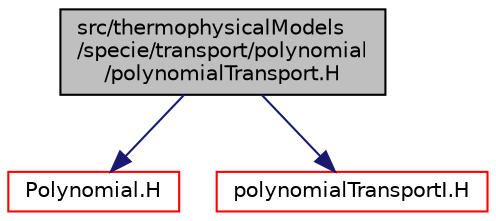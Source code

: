 digraph "src/thermophysicalModels/specie/transport/polynomial/polynomialTransport.H"
{
  bgcolor="transparent";
  edge [fontname="Helvetica",fontsize="10",labelfontname="Helvetica",labelfontsize="10"];
  node [fontname="Helvetica",fontsize="10",shape=record];
  Node1 [label="src/thermophysicalModels\l/specie/transport/polynomial\l/polynomialTransport.H",height=0.2,width=0.4,color="black", fillcolor="grey75", style="filled", fontcolor="black"];
  Node1 -> Node2 [color="midnightblue",fontsize="10",style="solid",fontname="Helvetica"];
  Node2 [label="Polynomial.H",height=0.2,width=0.4,color="red",URL="$a08980.html"];
  Node1 -> Node3 [color="midnightblue",fontsize="10",style="solid",fontname="Helvetica"];
  Node3 [label="polynomialTransportI.H",height=0.2,width=0.4,color="red",URL="$a10610.html"];
}
